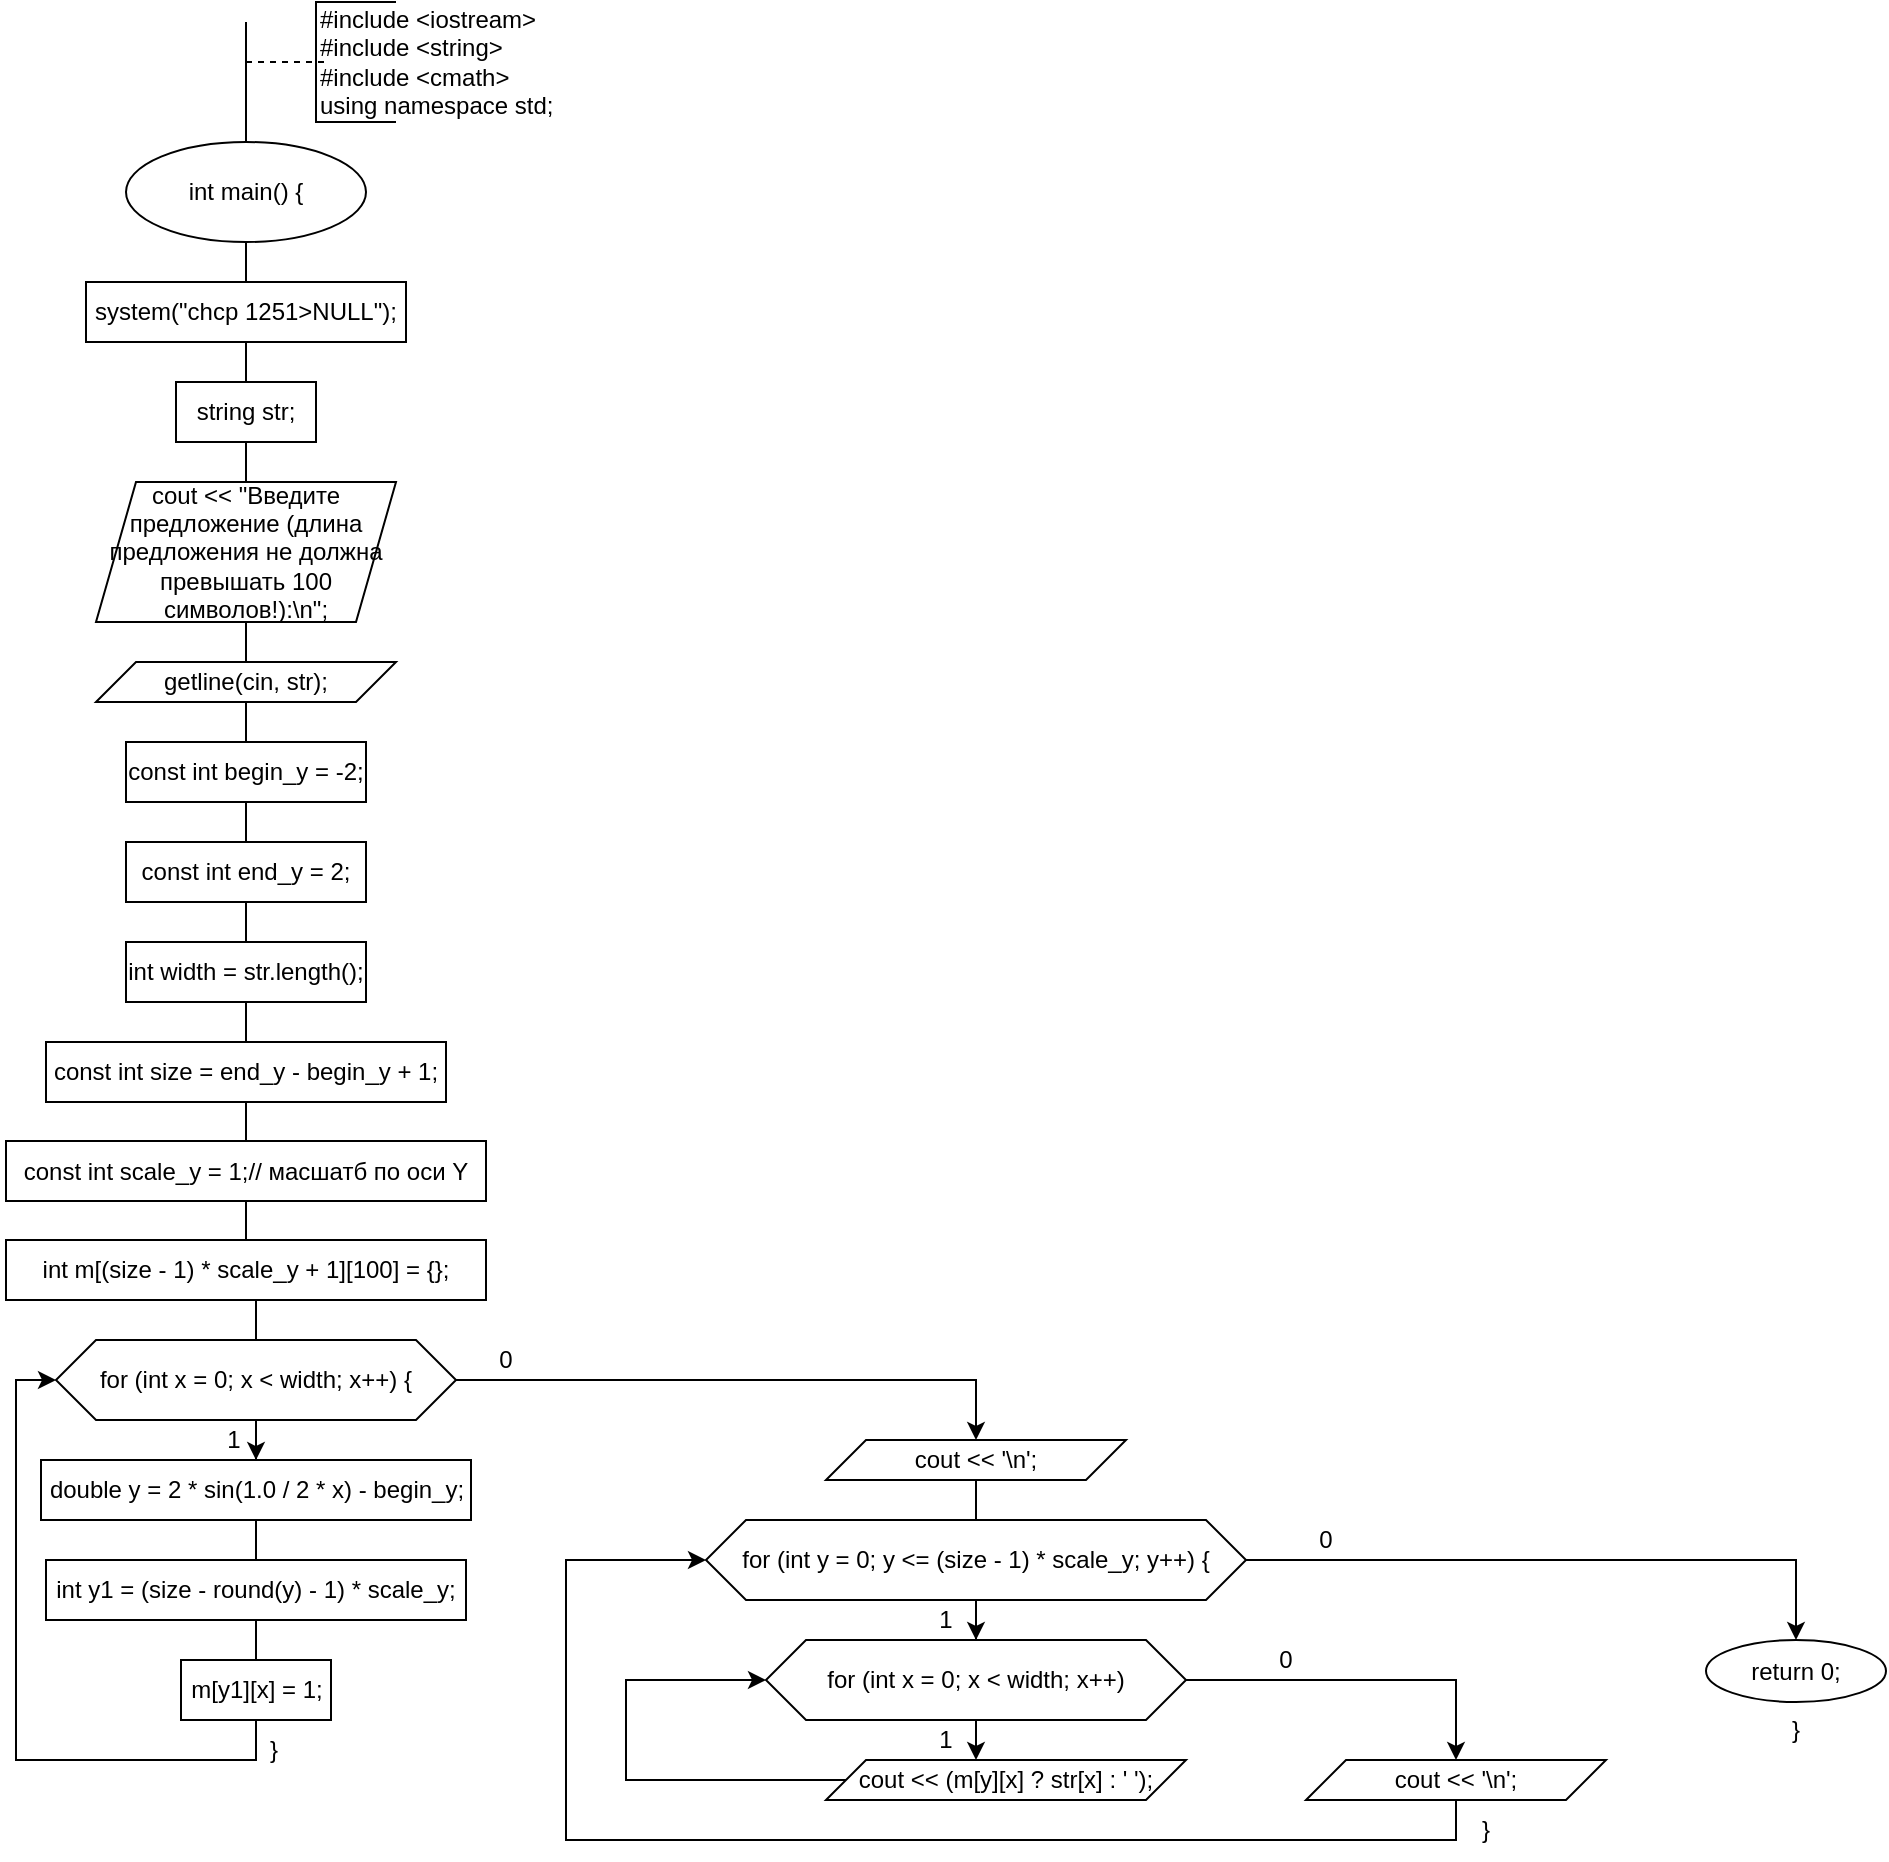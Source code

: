 <mxfile version="20.8.23" type="device"><diagram name="Страница 1" id="1jNC5CGcLZ_E5fto-b-L"><mxGraphModel dx="1394" dy="835" grid="1" gridSize="10" guides="1" tooltips="1" connect="1" arrows="1" fold="1" page="1" pageScale="1" pageWidth="827" pageHeight="1169" math="0" shadow="0"><root><mxCell id="0"/><mxCell id="1" parent="0"/><mxCell id="SNLq4etCaXg1ELX0ZriY-1" value="" style="endArrow=none;html=1;rounded=0;" edge="1" parent="1"><mxGeometry width="50" height="50" relative="1" as="geometry"><mxPoint x="400" y="70" as="sourcePoint"/><mxPoint x="400" y="10" as="targetPoint"/></mxGeometry></mxCell><mxCell id="SNLq4etCaXg1ELX0ZriY-4" value="" style="endArrow=none;dashed=1;html=1;rounded=0;" edge="1" parent="1"><mxGeometry width="50" height="50" relative="1" as="geometry"><mxPoint x="400" y="30" as="sourcePoint"/><mxPoint x="440" y="30" as="targetPoint"/></mxGeometry></mxCell><mxCell id="SNLq4etCaXg1ELX0ZriY-5" value="" style="endArrow=none;html=1;rounded=0;" edge="1" parent="1"><mxGeometry width="50" height="50" relative="1" as="geometry"><mxPoint x="475" y="60" as="sourcePoint"/><mxPoint x="475" as="targetPoint"/><Array as="points"><mxPoint x="455" y="60"/><mxPoint x="435" y="60"/><mxPoint x="435" y="30"/><mxPoint x="435"/></Array></mxGeometry></mxCell><mxCell id="SNLq4etCaXg1ELX0ZriY-6" value="int main() {" style="ellipse;whiteSpace=wrap;html=1;" vertex="1" parent="1"><mxGeometry x="340" y="70" width="120" height="50" as="geometry"/></mxCell><mxCell id="SNLq4etCaXg1ELX0ZriY-7" value="" style="endArrow=none;html=1;rounded=0;entryX=0.5;entryY=1;entryDx=0;entryDy=0;" edge="1" parent="1" target="SNLq4etCaXg1ELX0ZriY-6"><mxGeometry width="50" height="50" relative="1" as="geometry"><mxPoint x="400" y="140" as="sourcePoint"/><mxPoint x="450" y="270" as="targetPoint"/></mxGeometry></mxCell><mxCell id="SNLq4etCaXg1ELX0ZriY-8" value="system(&quot;chcp 1251&amp;gt;NULL&quot;);" style="rounded=0;whiteSpace=wrap;html=1;" vertex="1" parent="1"><mxGeometry x="320" y="140" width="160" height="30" as="geometry"/></mxCell><mxCell id="SNLq4etCaXg1ELX0ZriY-9" value="" style="endArrow=none;html=1;rounded=0;entryX=0.5;entryY=1;entryDx=0;entryDy=0;" edge="1" parent="1" target="SNLq4etCaXg1ELX0ZriY-8"><mxGeometry width="50" height="50" relative="1" as="geometry"><mxPoint x="400" y="190" as="sourcePoint"/><mxPoint x="450" y="270" as="targetPoint"/></mxGeometry></mxCell><mxCell id="SNLq4etCaXg1ELX0ZriY-10" value="string str;" style="rounded=0;whiteSpace=wrap;html=1;" vertex="1" parent="1"><mxGeometry x="365" y="190" width="70" height="30" as="geometry"/></mxCell><mxCell id="SNLq4etCaXg1ELX0ZriY-11" value="" style="endArrow=none;html=1;rounded=0;entryX=0.5;entryY=1;entryDx=0;entryDy=0;" edge="1" parent="1" target="SNLq4etCaXg1ELX0ZriY-10"><mxGeometry width="50" height="50" relative="1" as="geometry"><mxPoint x="400" y="240" as="sourcePoint"/><mxPoint x="450" y="320" as="targetPoint"/></mxGeometry></mxCell><mxCell id="SNLq4etCaXg1ELX0ZriY-13" value="cout &amp;lt;&amp;lt; &quot;Введите предложение (длина предложения не должна превышать 100 символов!):\n&quot;;" style="shape=parallelogram;perimeter=parallelogramPerimeter;whiteSpace=wrap;html=1;fixedSize=1;" vertex="1" parent="1"><mxGeometry x="325" y="240" width="150" height="70" as="geometry"/></mxCell><mxCell id="SNLq4etCaXg1ELX0ZriY-14" value="" style="endArrow=none;html=1;rounded=0;entryX=0.5;entryY=1;entryDx=0;entryDy=0;" edge="1" parent="1"><mxGeometry width="50" height="50" relative="1" as="geometry"><mxPoint x="400" y="330" as="sourcePoint"/><mxPoint x="400" y="310" as="targetPoint"/></mxGeometry></mxCell><mxCell id="SNLq4etCaXg1ELX0ZriY-15" value="getline(cin, str);" style="shape=parallelogram;perimeter=parallelogramPerimeter;whiteSpace=wrap;html=1;fixedSize=1;" vertex="1" parent="1"><mxGeometry x="325" y="330" width="150" height="20" as="geometry"/></mxCell><mxCell id="SNLq4etCaXg1ELX0ZriY-17" value="" style="endArrow=none;html=1;rounded=0;entryX=0.5;entryY=1;entryDx=0;entryDy=0;" edge="1" parent="1"><mxGeometry width="50" height="50" relative="1" as="geometry"><mxPoint x="400" y="370" as="sourcePoint"/><mxPoint x="400" y="350" as="targetPoint"/></mxGeometry></mxCell><mxCell id="SNLq4etCaXg1ELX0ZriY-18" value="const int begin_y = -2;" style="rounded=0;whiteSpace=wrap;html=1;" vertex="1" parent="1"><mxGeometry x="340" y="370" width="120" height="30" as="geometry"/></mxCell><mxCell id="SNLq4etCaXg1ELX0ZriY-19" value="" style="endArrow=none;html=1;rounded=0;entryX=0.5;entryY=1;entryDx=0;entryDy=0;" edge="1" parent="1"><mxGeometry width="50" height="50" relative="1" as="geometry"><mxPoint x="400" y="420" as="sourcePoint"/><mxPoint x="400" y="400" as="targetPoint"/></mxGeometry></mxCell><mxCell id="SNLq4etCaXg1ELX0ZriY-20" value="const int end_y = 2;" style="rounded=0;whiteSpace=wrap;html=1;" vertex="1" parent="1"><mxGeometry x="340" y="420" width="120" height="30" as="geometry"/></mxCell><mxCell id="SNLq4etCaXg1ELX0ZriY-23" value="" style="endArrow=none;html=1;rounded=0;entryX=0.5;entryY=1;entryDx=0;entryDy=0;" edge="1" parent="1"><mxGeometry width="50" height="50" relative="1" as="geometry"><mxPoint x="400" y="470" as="sourcePoint"/><mxPoint x="400" y="450" as="targetPoint"/></mxGeometry></mxCell><mxCell id="SNLq4etCaXg1ELX0ZriY-24" value="int width = str.length();" style="rounded=0;whiteSpace=wrap;html=1;" vertex="1" parent="1"><mxGeometry x="340" y="470" width="120" height="30" as="geometry"/></mxCell><mxCell id="SNLq4etCaXg1ELX0ZriY-25" value="" style="endArrow=none;html=1;rounded=0;entryX=0.5;entryY=1;entryDx=0;entryDy=0;" edge="1" parent="1"><mxGeometry width="50" height="50" relative="1" as="geometry"><mxPoint x="400" y="520" as="sourcePoint"/><mxPoint x="400" y="500" as="targetPoint"/></mxGeometry></mxCell><mxCell id="SNLq4etCaXg1ELX0ZriY-26" value="const int size = end_y - begin_y + 1;" style="rounded=0;whiteSpace=wrap;html=1;" vertex="1" parent="1"><mxGeometry x="300" y="520" width="200" height="30" as="geometry"/></mxCell><mxCell id="SNLq4etCaXg1ELX0ZriY-27" value="" style="endArrow=none;html=1;rounded=0;entryX=0.5;entryY=1;entryDx=0;entryDy=0;" edge="1" parent="1"><mxGeometry width="50" height="50" relative="1" as="geometry"><mxPoint x="400" y="570" as="sourcePoint"/><mxPoint x="400" y="550" as="targetPoint"/></mxGeometry></mxCell><mxCell id="SNLq4etCaXg1ELX0ZriY-28" value="const int scale_y = 1;// масшатб по оси Y" style="rounded=0;whiteSpace=wrap;html=1;" vertex="1" parent="1"><mxGeometry x="280" y="569.5" width="240" height="30" as="geometry"/></mxCell><mxCell id="SNLq4etCaXg1ELX0ZriY-36" style="edgeStyle=orthogonalEdgeStyle;rounded=0;orthogonalLoop=1;jettySize=auto;html=1;exitX=0.5;exitY=1;exitDx=0;exitDy=0;" edge="1" parent="1" source="SNLq4etCaXg1ELX0ZriY-29"><mxGeometry relative="1" as="geometry"><mxPoint x="405" y="729" as="targetPoint"/></mxGeometry></mxCell><mxCell id="SNLq4etCaXg1ELX0ZriY-55" style="edgeStyle=orthogonalEdgeStyle;rounded=0;orthogonalLoop=1;jettySize=auto;html=1;exitX=1;exitY=0.5;exitDx=0;exitDy=0;entryX=0.5;entryY=0;entryDx=0;entryDy=0;" edge="1" parent="1" source="SNLq4etCaXg1ELX0ZriY-29" target="SNLq4etCaXg1ELX0ZriY-45"><mxGeometry relative="1" as="geometry"><mxPoint x="770" y="689" as="targetPoint"/><mxPoint x="465" y="689" as="sourcePoint"/></mxGeometry></mxCell><mxCell id="SNLq4etCaXg1ELX0ZriY-29" value="for (int x = 0; x &amp;lt; width; x++) {" style="shape=hexagon;perimeter=hexagonPerimeter2;whiteSpace=wrap;html=1;fixedSize=1;" vertex="1" parent="1"><mxGeometry x="305" y="669" width="200" height="40" as="geometry"/></mxCell><mxCell id="SNLq4etCaXg1ELX0ZriY-35" value="" style="endArrow=none;html=1;rounded=0;exitX=0.5;exitY=0;exitDx=0;exitDy=0;" edge="1" parent="1" source="SNLq4etCaXg1ELX0ZriY-29"><mxGeometry width="50" height="50" relative="1" as="geometry"><mxPoint x="405" y="459" as="sourcePoint"/><mxPoint x="405" y="649" as="targetPoint"/></mxGeometry></mxCell><mxCell id="SNLq4etCaXg1ELX0ZriY-37" value="" style="endArrow=none;html=1;rounded=0;entryX=0.5;entryY=1;entryDx=0;entryDy=0;" edge="1" parent="1"><mxGeometry width="50" height="50" relative="1" as="geometry"><mxPoint x="405" y="729" as="sourcePoint"/><mxPoint x="405" y="709" as="targetPoint"/></mxGeometry></mxCell><mxCell id="SNLq4etCaXg1ELX0ZriY-38" value="double y = 2 * sin(1.0 / 2 * x) - begin_y;" style="rounded=0;whiteSpace=wrap;html=1;" vertex="1" parent="1"><mxGeometry x="297.5" y="729" width="215" height="30" as="geometry"/></mxCell><mxCell id="SNLq4etCaXg1ELX0ZriY-39" value="" style="endArrow=none;html=1;rounded=0;entryX=0.5;entryY=1;entryDx=0;entryDy=0;" edge="1" parent="1"><mxGeometry width="50" height="50" relative="1" as="geometry"><mxPoint x="405" y="779" as="sourcePoint"/><mxPoint x="405" y="759" as="targetPoint"/></mxGeometry></mxCell><mxCell id="SNLq4etCaXg1ELX0ZriY-40" value="int y1 = (size - round(y) - 1) * scale_y;" style="rounded=0;whiteSpace=wrap;html=1;" vertex="1" parent="1"><mxGeometry x="300" y="779" width="210" height="30" as="geometry"/></mxCell><mxCell id="SNLq4etCaXg1ELX0ZriY-41" value="" style="endArrow=none;html=1;rounded=0;entryX=0.5;entryY=1;entryDx=0;entryDy=0;" edge="1" parent="1"><mxGeometry width="50" height="50" relative="1" as="geometry"><mxPoint x="405" y="829" as="sourcePoint"/><mxPoint x="405" y="809" as="targetPoint"/></mxGeometry></mxCell><mxCell id="SNLq4etCaXg1ELX0ZriY-43" style="edgeStyle=orthogonalEdgeStyle;rounded=0;orthogonalLoop=1;jettySize=auto;html=1;exitX=0.5;exitY=1;exitDx=0;exitDy=0;entryX=0;entryY=0.5;entryDx=0;entryDy=0;" edge="1" parent="1" source="SNLq4etCaXg1ELX0ZriY-42" target="SNLq4etCaXg1ELX0ZriY-29"><mxGeometry relative="1" as="geometry"/></mxCell><mxCell id="SNLq4etCaXg1ELX0ZriY-42" value="m[y1][x] = 1;" style="rounded=0;whiteSpace=wrap;html=1;" vertex="1" parent="1"><mxGeometry x="367.5" y="829" width="75" height="30" as="geometry"/></mxCell><mxCell id="SNLq4etCaXg1ELX0ZriY-45" value="cout &amp;lt;&amp;lt; '\n';" style="shape=parallelogram;perimeter=parallelogramPerimeter;whiteSpace=wrap;html=1;fixedSize=1;" vertex="1" parent="1"><mxGeometry x="690" y="719" width="150" height="20" as="geometry"/></mxCell><mxCell id="SNLq4etCaXg1ELX0ZriY-50" style="edgeStyle=orthogonalEdgeStyle;rounded=0;orthogonalLoop=1;jettySize=auto;html=1;exitX=0.5;exitY=1;exitDx=0;exitDy=0;" edge="1" parent="1" source="SNLq4etCaXg1ELX0ZriY-47"><mxGeometry relative="1" as="geometry"><mxPoint x="765" y="819" as="targetPoint"/></mxGeometry></mxCell><mxCell id="SNLq4etCaXg1ELX0ZriY-66" style="edgeStyle=orthogonalEdgeStyle;rounded=0;orthogonalLoop=1;jettySize=auto;html=1;exitX=1;exitY=0.5;exitDx=0;exitDy=0;entryX=0.5;entryY=0;entryDx=0;entryDy=0;" edge="1" parent="1" source="SNLq4etCaXg1ELX0ZriY-47" target="SNLq4etCaXg1ELX0ZriY-65"><mxGeometry relative="1" as="geometry"/></mxCell><mxCell id="SNLq4etCaXg1ELX0ZriY-47" value="for (int y = 0; y &amp;lt;= (size - 1) * scale_y; y++) {" style="shape=hexagon;perimeter=hexagonPerimeter2;whiteSpace=wrap;html=1;fixedSize=1;" vertex="1" parent="1"><mxGeometry x="630" y="759" width="270" height="40" as="geometry"/></mxCell><mxCell id="SNLq4etCaXg1ELX0ZriY-48" value="" style="endArrow=none;html=1;rounded=0;exitX=0.5;exitY=0;exitDx=0;exitDy=0;" edge="1" parent="1" source="SNLq4etCaXg1ELX0ZriY-47"><mxGeometry width="50" height="50" relative="1" as="geometry"><mxPoint x="765" y="549" as="sourcePoint"/><mxPoint x="765" y="739" as="targetPoint"/></mxGeometry></mxCell><mxCell id="SNLq4etCaXg1ELX0ZriY-53" style="edgeStyle=orthogonalEdgeStyle;rounded=0;orthogonalLoop=1;jettySize=auto;html=1;exitX=0.5;exitY=1;exitDx=0;exitDy=0;" edge="1" parent="1" source="SNLq4etCaXg1ELX0ZriY-51"><mxGeometry relative="1" as="geometry"><mxPoint x="765" y="879" as="targetPoint"/></mxGeometry></mxCell><mxCell id="SNLq4etCaXg1ELX0ZriY-63" style="edgeStyle=orthogonalEdgeStyle;rounded=0;orthogonalLoop=1;jettySize=auto;html=1;" edge="1" parent="1" source="SNLq4etCaXg1ELX0ZriY-51" target="SNLq4etCaXg1ELX0ZriY-61"><mxGeometry relative="1" as="geometry"/></mxCell><mxCell id="SNLq4etCaXg1ELX0ZriY-51" value="&lt;span style=&quot;font-weight: normal;&quot;&gt;for (int x = 0; x &amp;lt; width; x++)&lt;/span&gt;" style="shape=hexagon;perimeter=hexagonPerimeter2;whiteSpace=wrap;html=1;fixedSize=1;fontStyle=1" vertex="1" parent="1"><mxGeometry x="660" y="819" width="210" height="40" as="geometry"/></mxCell><mxCell id="SNLq4etCaXg1ELX0ZriY-52" value="" style="endArrow=none;html=1;rounded=0;exitX=0.5;exitY=0;exitDx=0;exitDy=0;fontStyle=1" edge="1" parent="1" source="SNLq4etCaXg1ELX0ZriY-51"><mxGeometry width="50" height="50" relative="1" as="geometry"><mxPoint x="765" y="609" as="sourcePoint"/><mxPoint x="765" y="799" as="targetPoint"/></mxGeometry></mxCell><mxCell id="SNLq4etCaXg1ELX0ZriY-58" style="edgeStyle=orthogonalEdgeStyle;rounded=0;orthogonalLoop=1;jettySize=auto;html=1;exitX=0;exitY=0.5;exitDx=0;exitDy=0;entryX=0;entryY=0.5;entryDx=0;entryDy=0;" edge="1" parent="1" source="SNLq4etCaXg1ELX0ZriY-56" target="SNLq4etCaXg1ELX0ZriY-51"><mxGeometry relative="1" as="geometry"><Array as="points"><mxPoint x="590" y="889"/><mxPoint x="590" y="839"/></Array></mxGeometry></mxCell><mxCell id="SNLq4etCaXg1ELX0ZriY-56" value="cout &amp;lt;&amp;lt; (m[y][x] ? str[x] : ' ');" style="shape=parallelogram;perimeter=parallelogramPerimeter;whiteSpace=wrap;html=1;fixedSize=1;" vertex="1" parent="1"><mxGeometry x="690" y="879" width="180" height="20" as="geometry"/></mxCell><mxCell id="SNLq4etCaXg1ELX0ZriY-64" style="edgeStyle=orthogonalEdgeStyle;rounded=0;orthogonalLoop=1;jettySize=auto;html=1;exitX=0.5;exitY=1;exitDx=0;exitDy=0;entryX=0;entryY=0.5;entryDx=0;entryDy=0;" edge="1" parent="1" source="SNLq4etCaXg1ELX0ZriY-61" target="SNLq4etCaXg1ELX0ZriY-47"><mxGeometry relative="1" as="geometry"><Array as="points"><mxPoint x="1005" y="919"/><mxPoint x="560" y="919"/><mxPoint x="560" y="779"/></Array></mxGeometry></mxCell><mxCell id="SNLq4etCaXg1ELX0ZriY-61" value="cout &amp;lt;&amp;lt; '\n';" style="shape=parallelogram;perimeter=parallelogramPerimeter;whiteSpace=wrap;html=1;fixedSize=1;" vertex="1" parent="1"><mxGeometry x="930" y="879" width="150" height="20" as="geometry"/></mxCell><mxCell id="SNLq4etCaXg1ELX0ZriY-65" value="return 0;" style="ellipse;whiteSpace=wrap;html=1;" vertex="1" parent="1"><mxGeometry x="1130" y="819" width="90" height="31" as="geometry"/></mxCell><mxCell id="SNLq4etCaXg1ELX0ZriY-67" value="&lt;div&gt;#include &amp;lt;iostream&amp;gt;&lt;/div&gt;&lt;div&gt;&lt;span style=&quot;background-color: initial;&quot;&gt;#include &amp;lt;string&amp;gt;&lt;/span&gt;&lt;/div&gt;&lt;div&gt;#include &amp;lt;cmath&amp;gt;&lt;/div&gt;&lt;div&gt;using namespace std;&lt;/div&gt;" style="text;html=1;strokeColor=none;fillColor=none;align=left;verticalAlign=middle;whiteSpace=wrap;rounded=0;" vertex="1" parent="1"><mxGeometry x="435" width="125" height="60" as="geometry"/></mxCell><mxCell id="SNLq4etCaXg1ELX0ZriY-75" value="" style="endArrow=none;html=1;rounded=0;entryX=0.5;entryY=1;entryDx=0;entryDy=0;" edge="1" parent="1"><mxGeometry width="50" height="50" relative="1" as="geometry"><mxPoint x="400" y="619.5" as="sourcePoint"/><mxPoint x="400" y="599.5" as="targetPoint"/></mxGeometry></mxCell><mxCell id="SNLq4etCaXg1ELX0ZriY-76" value="int m[(size - 1) * scale_y + 1][100] = {};" style="rounded=0;whiteSpace=wrap;html=1;" vertex="1" parent="1"><mxGeometry x="280" y="619" width="240" height="30" as="geometry"/></mxCell><mxCell id="SNLq4etCaXg1ELX0ZriY-77" value="}" style="text;html=1;strokeColor=none;fillColor=none;align=center;verticalAlign=middle;whiteSpace=wrap;rounded=0;" vertex="1" parent="1"><mxGeometry x="384" y="859" width="60" height="30" as="geometry"/></mxCell><mxCell id="SNLq4etCaXg1ELX0ZriY-78" value="}" style="text;html=1;strokeColor=none;fillColor=none;align=center;verticalAlign=middle;whiteSpace=wrap;rounded=0;" vertex="1" parent="1"><mxGeometry x="990" y="899" width="60" height="30" as="geometry"/></mxCell><mxCell id="SNLq4etCaXg1ELX0ZriY-79" value="}" style="text;html=1;strokeColor=none;fillColor=none;align=center;verticalAlign=middle;whiteSpace=wrap;rounded=0;" vertex="1" parent="1"><mxGeometry x="1145" y="849" width="60" height="30" as="geometry"/></mxCell><mxCell id="SNLq4etCaXg1ELX0ZriY-80" value="1" style="text;html=1;strokeColor=none;fillColor=none;align=center;verticalAlign=middle;whiteSpace=wrap;rounded=0;" vertex="1" parent="1"><mxGeometry x="384" y="709" width="20" height="20" as="geometry"/></mxCell><mxCell id="SNLq4etCaXg1ELX0ZriY-82" value="0" style="text;html=1;strokeColor=none;fillColor=none;align=center;verticalAlign=middle;whiteSpace=wrap;rounded=0;" vertex="1" parent="1"><mxGeometry x="520" y="669" width="20" height="20" as="geometry"/></mxCell><mxCell id="SNLq4etCaXg1ELX0ZriY-83" value="1" style="text;html=1;strokeColor=none;fillColor=none;align=center;verticalAlign=middle;whiteSpace=wrap;rounded=0;" vertex="1" parent="1"><mxGeometry x="740" y="799" width="20" height="20" as="geometry"/></mxCell><mxCell id="SNLq4etCaXg1ELX0ZriY-84" value="1" style="text;html=1;strokeColor=none;fillColor=none;align=center;verticalAlign=middle;whiteSpace=wrap;rounded=0;" vertex="1" parent="1"><mxGeometry x="740" y="859" width="20" height="20" as="geometry"/></mxCell><mxCell id="SNLq4etCaXg1ELX0ZriY-85" value="0" style="text;html=1;strokeColor=none;fillColor=none;align=center;verticalAlign=middle;whiteSpace=wrap;rounded=0;" vertex="1" parent="1"><mxGeometry x="930" y="759" width="20" height="20" as="geometry"/></mxCell><mxCell id="SNLq4etCaXg1ELX0ZriY-86" value="0" style="text;html=1;strokeColor=none;fillColor=none;align=center;verticalAlign=middle;whiteSpace=wrap;rounded=0;" vertex="1" parent="1"><mxGeometry x="910" y="819" width="20" height="20" as="geometry"/></mxCell></root></mxGraphModel></diagram></mxfile>